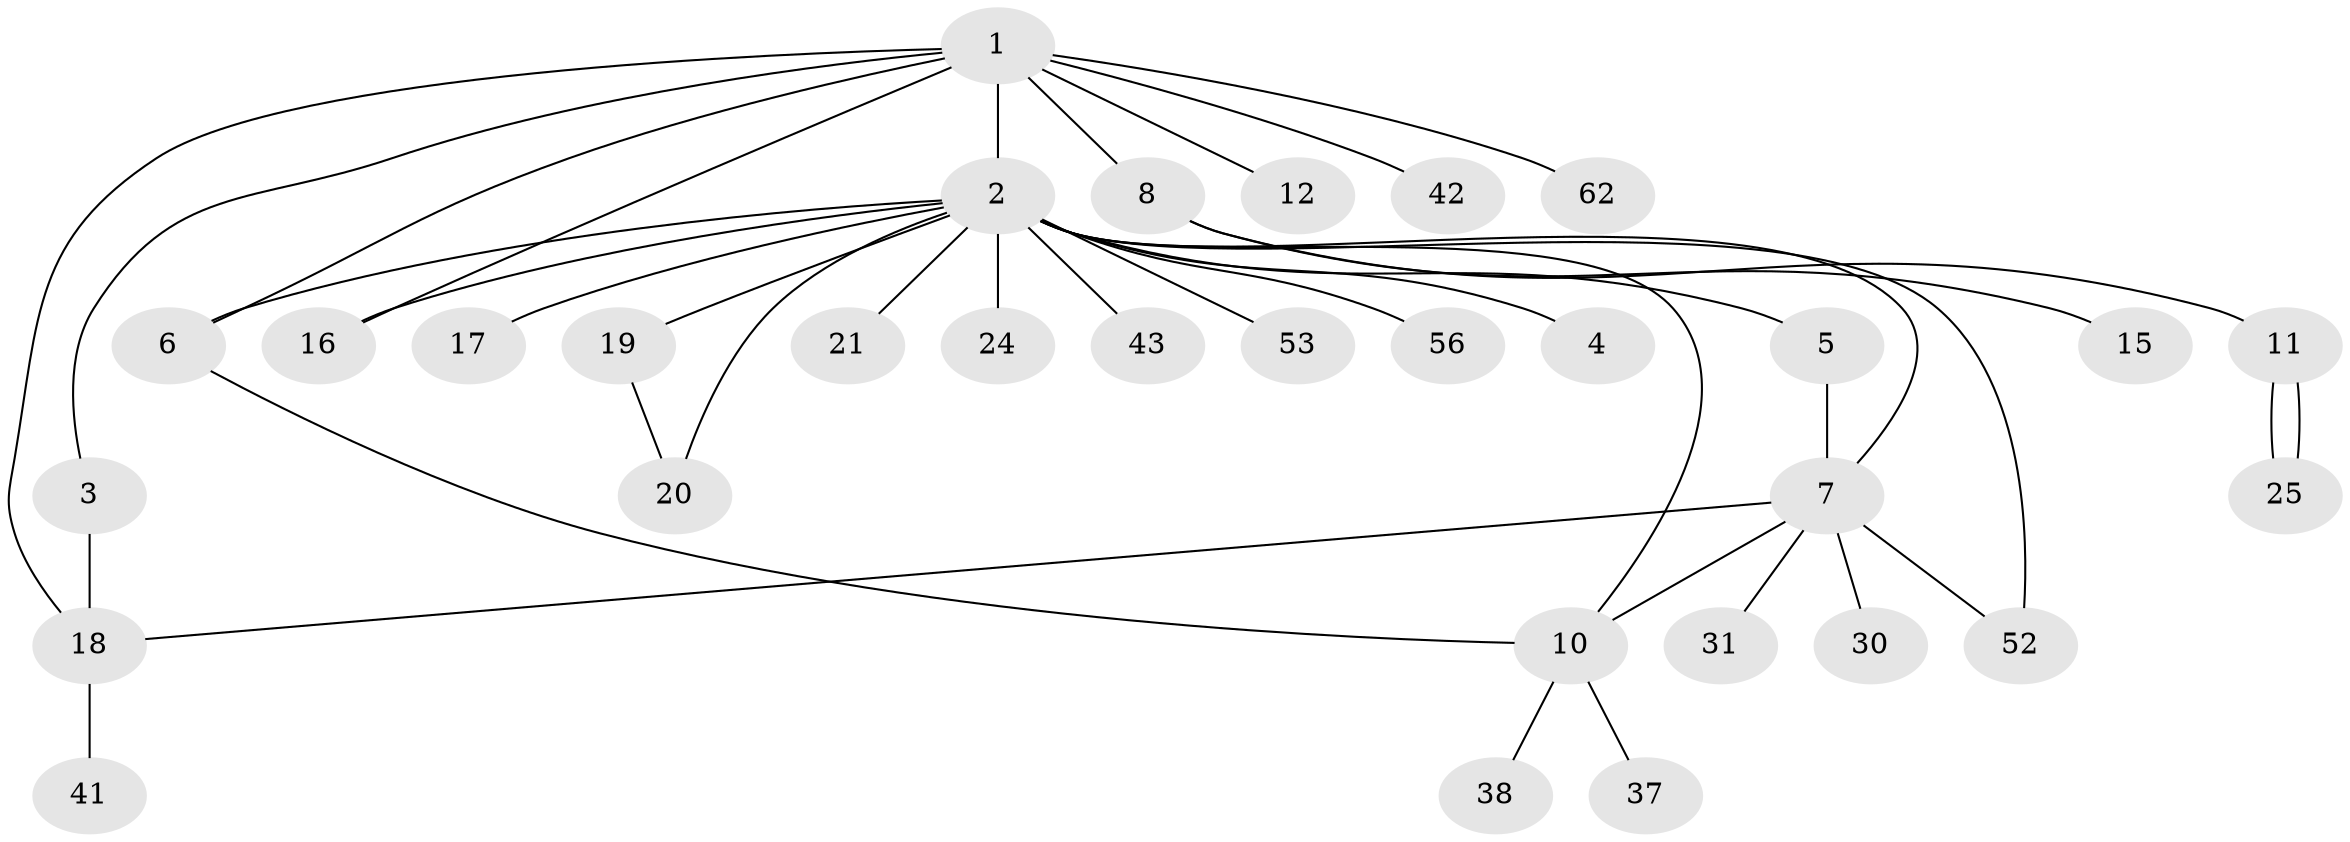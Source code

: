 // original degree distribution, {9: 0.015873015873015872, 13: 0.015873015873015872, 2: 0.31746031746031744, 4: 0.06349206349206349, 6: 0.015873015873015872, 3: 0.1111111111111111, 5: 0.031746031746031744, 1: 0.4126984126984127, 7: 0.015873015873015872}
// Generated by graph-tools (version 1.1) at 2025/18/03/04/25 18:18:16]
// undirected, 31 vertices, 40 edges
graph export_dot {
graph [start="1"]
  node [color=gray90,style=filled];
  1;
  2 [super="+9+36+14+13"];
  3 [super="+23"];
  4;
  5;
  6 [super="+55"];
  7 [super="+22+44+32"];
  8;
  10 [super="+34+28"];
  11 [super="+54+46"];
  12;
  15;
  16 [super="+27"];
  17 [super="+47"];
  18 [super="+39"];
  19 [super="+45+60+26"];
  20;
  21;
  24;
  25 [super="+33"];
  30;
  31 [super="+57"];
  37 [super="+59"];
  38;
  41;
  42;
  43;
  52 [super="+61"];
  53;
  56;
  62;
  1 -- 2;
  1 -- 3;
  1 -- 6;
  1 -- 8;
  1 -- 12;
  1 -- 16;
  1 -- 18;
  1 -- 42;
  1 -- 62;
  2 -- 4 [weight=2];
  2 -- 5;
  2 -- 7;
  2 -- 17 [weight=2];
  2 -- 19;
  2 -- 43;
  2 -- 56;
  2 -- 21;
  2 -- 52;
  2 -- 53;
  2 -- 10;
  2 -- 16;
  2 -- 20;
  2 -- 6;
  2 -- 24;
  3 -- 18;
  5 -- 7;
  6 -- 10;
  7 -- 31;
  7 -- 30;
  7 -- 18;
  7 -- 52;
  7 -- 10;
  8 -- 11;
  8 -- 15;
  10 -- 38;
  10 -- 37;
  11 -- 25;
  11 -- 25;
  18 -- 41;
  19 -- 20;
}
